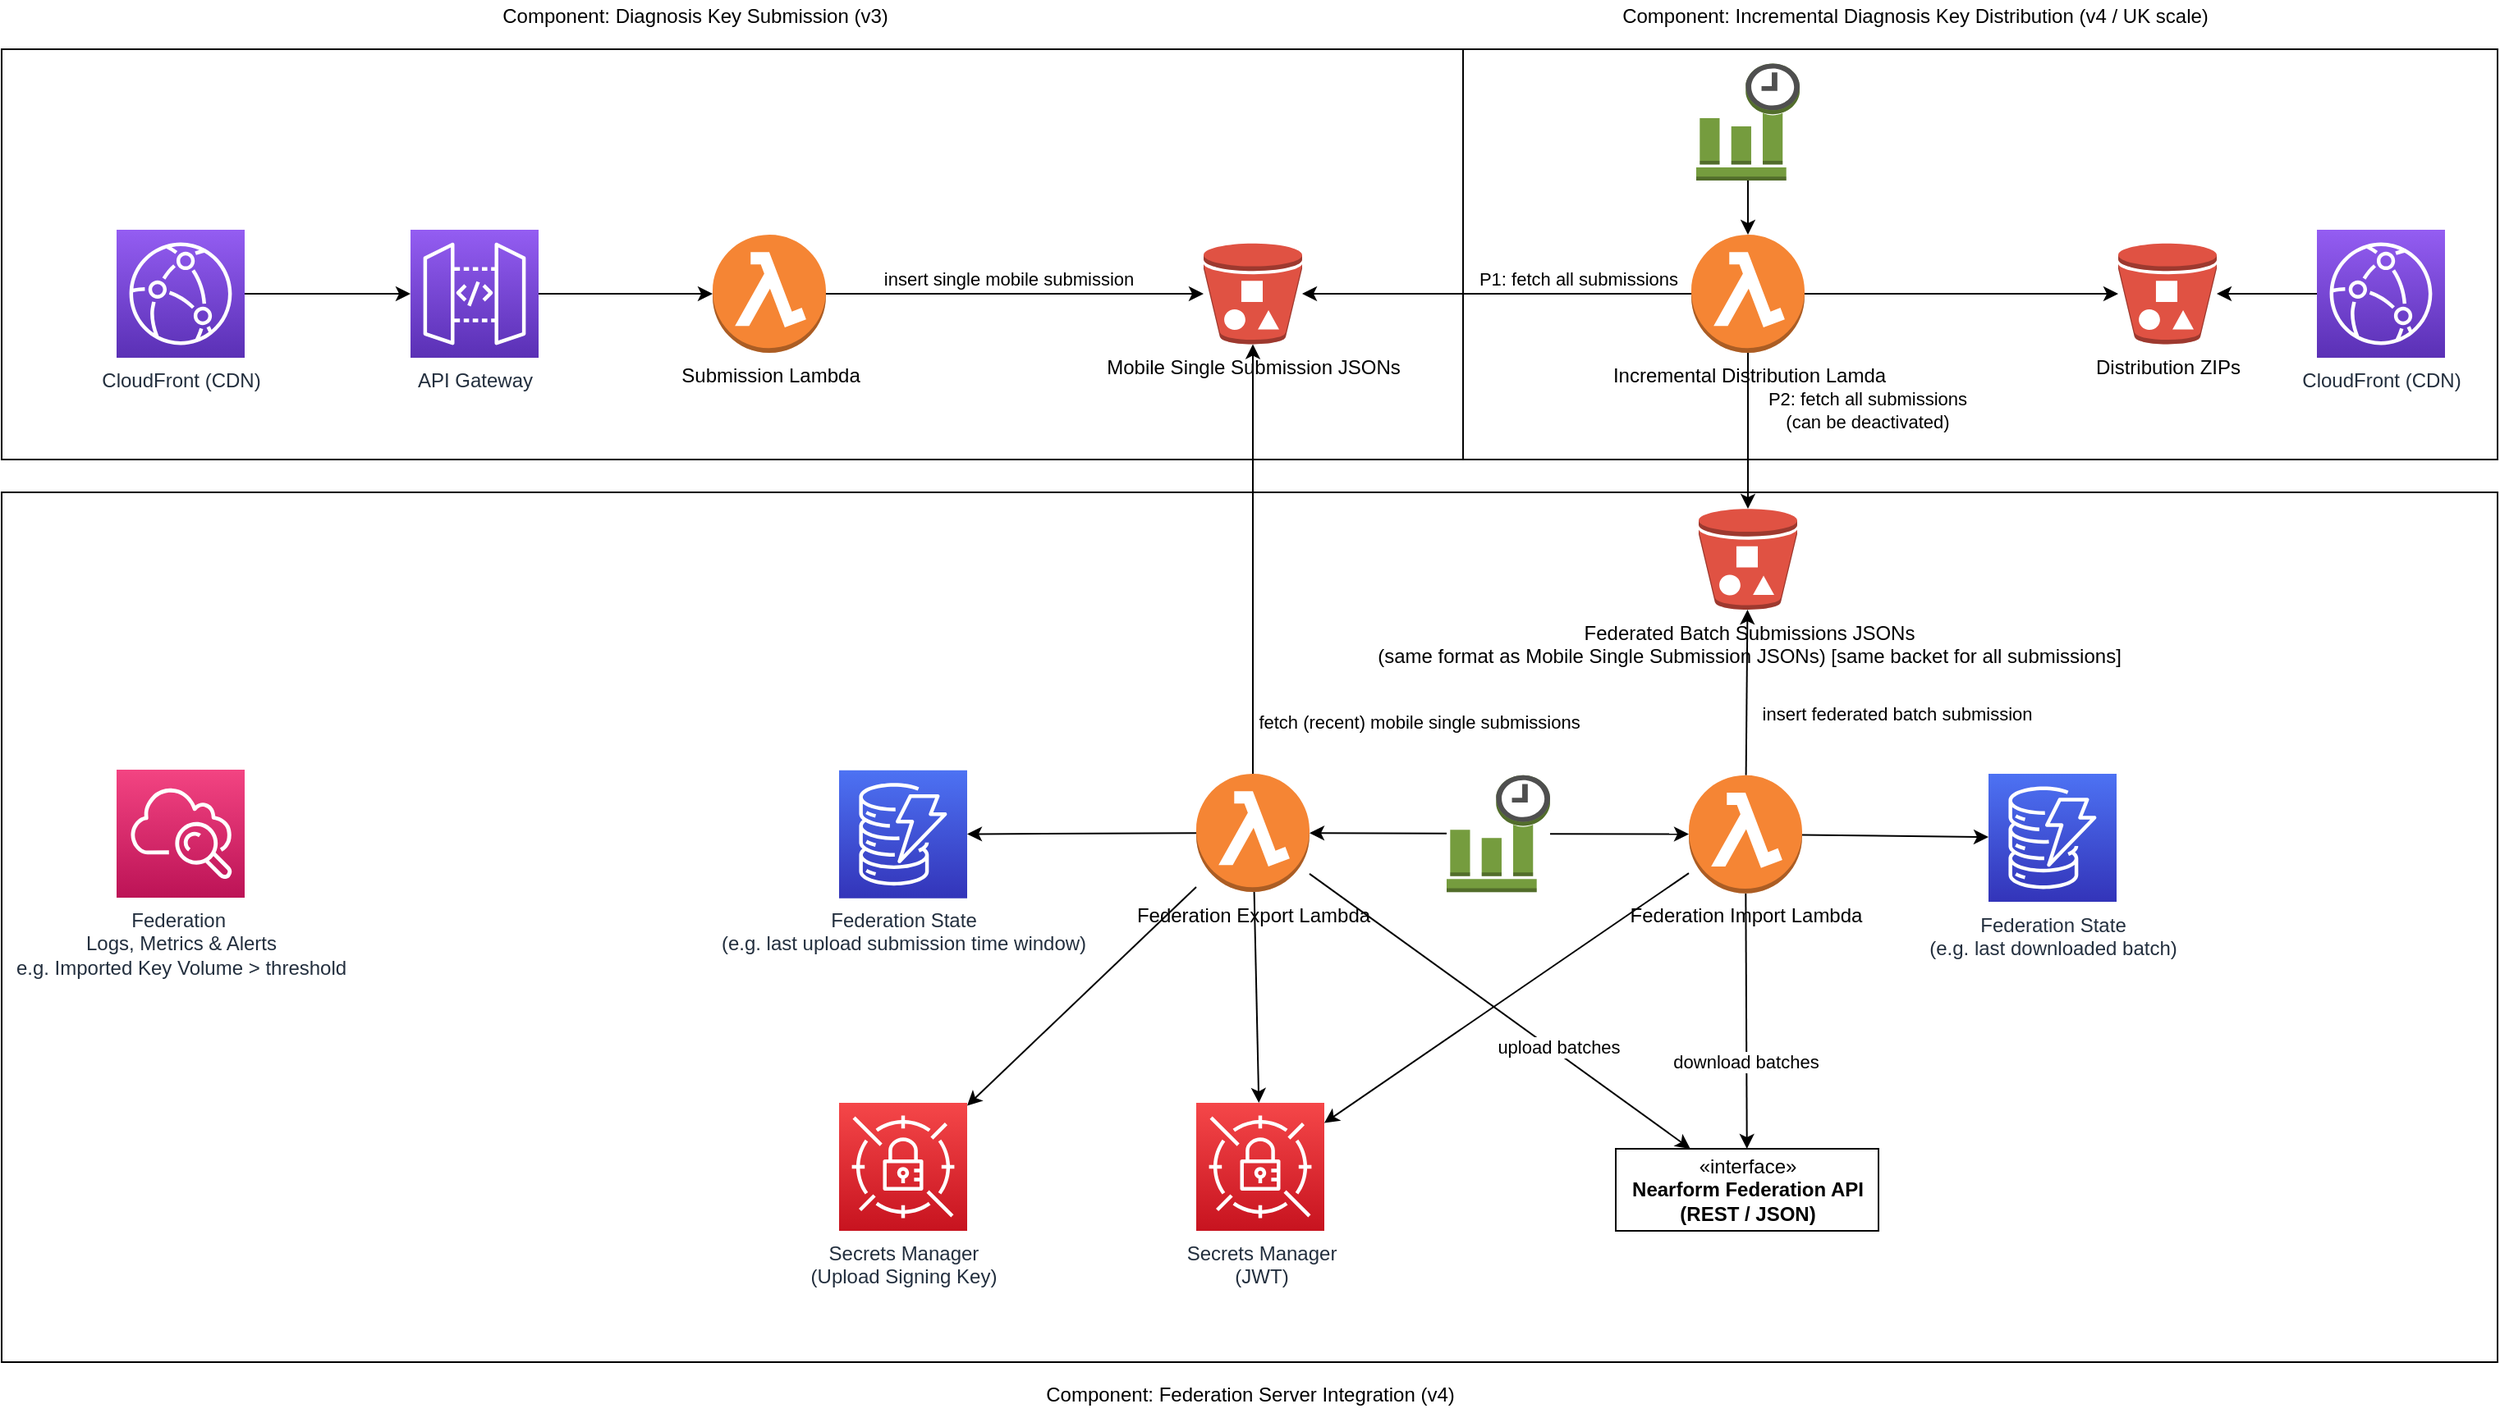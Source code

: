<mxfile version="13.4.6"><diagram id="crfa0KV32EPqpFoT5Qh6" name="Page-1"><mxGraphModel dx="3088" dy="1551" grid="1" gridSize="10" guides="1" tooltips="1" connect="1" arrows="1" fold="1" page="1" pageScale="1" pageWidth="1654" pageHeight="1169" math="0" shadow="0"><root><mxCell id="0"/><mxCell id="1" parent="0"/><mxCell id="RvMOJNN3JBTaC0_vIA4A-89" value="" style="rounded=0;whiteSpace=wrap;html=1;" vertex="1" parent="1"><mxGeometry x="67" y="460" width="1520" height="530" as="geometry"/></mxCell><mxCell id="RvMOJNN3JBTaC0_vIA4A-48" value="" style="rounded=0;whiteSpace=wrap;html=1;" vertex="1" parent="1"><mxGeometry x="957" y="190" width="630" height="250" as="geometry"/></mxCell><mxCell id="RvMOJNN3JBTaC0_vIA4A-49" value="" style="rounded=0;whiteSpace=wrap;html=1;" vertex="1" parent="1"><mxGeometry x="67" y="190" width="890" height="250" as="geometry"/></mxCell><mxCell id="RvMOJNN3JBTaC0_vIA4A-50" value="Federated Batch Submissions JSONs&lt;br&gt;(same format as Mobile Single Submission JSONs) [same backet for all submissions]" style="outlineConnect=0;dashed=0;verticalLabelPosition=bottom;verticalAlign=top;align=center;html=1;shape=mxgraph.aws3.bucket_with_objects;fillColor=#E05243;gradientColor=none;" vertex="1" parent="1"><mxGeometry x="1100.5" y="470" width="60" height="61.5" as="geometry"/></mxCell><mxCell id="RvMOJNN3JBTaC0_vIA4A-51" value="Distribution ZIPs" style="outlineConnect=0;dashed=0;verticalLabelPosition=bottom;verticalAlign=top;align=center;html=1;shape=mxgraph.aws3.bucket_with_objects;fillColor=#E05243;gradientColor=none;" vertex="1" parent="1"><mxGeometry x="1356" y="308.25" width="60" height="61.5" as="geometry"/></mxCell><mxCell id="RvMOJNN3JBTaC0_vIA4A-52" style="rounded=0;orthogonalLoop=1;jettySize=auto;html=1;" edge="1" parent="1" source="RvMOJNN3JBTaC0_vIA4A-53" target="RvMOJNN3JBTaC0_vIA4A-114"><mxGeometry relative="1" as="geometry"><mxPoint x="842" y="305" as="targetPoint"/></mxGeometry></mxCell><mxCell id="RvMOJNN3JBTaC0_vIA4A-85" value="insert single mobile submission" style="edgeLabel;html=1;align=center;verticalAlign=middle;resizable=0;points=[];" vertex="1" connectable="0" parent="RvMOJNN3JBTaC0_vIA4A-52"><mxGeometry x="0.001" y="-41" relative="1" as="geometry"><mxPoint x="-4" y="-50" as="offset"/></mxGeometry></mxCell><mxCell id="RvMOJNN3JBTaC0_vIA4A-53" value="Submission Lambda" style="outlineConnect=0;dashed=0;verticalLabelPosition=bottom;verticalAlign=top;align=center;html=1;shape=mxgraph.aws3.lambda_function;fillColor=#F58534;gradientColor=none;" vertex="1" parent="1"><mxGeometry x="500" y="303" width="69" height="72" as="geometry"/></mxCell><mxCell id="RvMOJNN3JBTaC0_vIA4A-54" style="rounded=0;orthogonalLoop=1;jettySize=auto;html=1;" edge="1" parent="1" source="RvMOJNN3JBTaC0_vIA4A-56" target="RvMOJNN3JBTaC0_vIA4A-50"><mxGeometry relative="1" as="geometry"/></mxCell><mxCell id="RvMOJNN3JBTaC0_vIA4A-79" value="P2: fetch all submissions&lt;br&gt;(can be deactivated)" style="edgeLabel;html=1;align=center;verticalAlign=middle;resizable=0;points=[];" vertex="1" connectable="0" parent="RvMOJNN3JBTaC0_vIA4A-54"><mxGeometry x="0.022" y="-1" relative="1" as="geometry"><mxPoint x="73.28" y="-14.08" as="offset"/></mxGeometry></mxCell><mxCell id="RvMOJNN3JBTaC0_vIA4A-55" style="edgeStyle=orthogonalEdgeStyle;rounded=0;orthogonalLoop=1;jettySize=auto;html=1;" edge="1" parent="1" source="RvMOJNN3JBTaC0_vIA4A-56" target="RvMOJNN3JBTaC0_vIA4A-51"><mxGeometry relative="1" as="geometry"/></mxCell><mxCell id="RvMOJNN3JBTaC0_vIA4A-56" value="Incremental Distribution Lamda" style="outlineConnect=0;dashed=0;verticalLabelPosition=bottom;verticalAlign=top;align=center;html=1;shape=mxgraph.aws3.lambda_function;fillColor=#F58534;gradientColor=none;" vertex="1" parent="1"><mxGeometry x="1096" y="303" width="69" height="72" as="geometry"/></mxCell><mxCell id="RvMOJNN3JBTaC0_vIA4A-57" style="edgeStyle=orthogonalEdgeStyle;rounded=0;orthogonalLoop=1;jettySize=auto;html=1;" edge="1" parent="1" source="RvMOJNN3JBTaC0_vIA4A-58" target="RvMOJNN3JBTaC0_vIA4A-53"><mxGeometry relative="1" as="geometry"/></mxCell><mxCell id="RvMOJNN3JBTaC0_vIA4A-58" value="API Gateway" style="outlineConnect=0;fontColor=#232F3E;gradientColor=#945DF2;gradientDirection=north;fillColor=#5A30B5;strokeColor=#ffffff;dashed=0;verticalLabelPosition=bottom;verticalAlign=top;align=center;html=1;fontSize=12;fontStyle=0;aspect=fixed;shape=mxgraph.aws4.resourceIcon;resIcon=mxgraph.aws4.api_gateway;" vertex="1" parent="1"><mxGeometry x="316" y="300" width="78" height="78" as="geometry"/></mxCell><mxCell id="RvMOJNN3JBTaC0_vIA4A-59" value="Component: Diagnosis Key Submission (v3)" style="text;html=1;align=center;verticalAlign=middle;resizable=0;points=[];autosize=1;" vertex="1" parent="1"><mxGeometry x="364" y="160" width="250" height="20" as="geometry"/></mxCell><mxCell id="RvMOJNN3JBTaC0_vIA4A-60" value="Component: Incremental Diagnosis Key Distribution (v4 / UK scale)" style="text;html=1;align=center;verticalAlign=middle;resizable=0;points=[];autosize=1;" vertex="1" parent="1"><mxGeometry x="1047" y="160" width="370" height="20" as="geometry"/></mxCell><mxCell id="RvMOJNN3JBTaC0_vIA4A-61" style="edgeStyle=orthogonalEdgeStyle;rounded=0;orthogonalLoop=1;jettySize=auto;html=1;" edge="1" parent="1" source="RvMOJNN3JBTaC0_vIA4A-62" target="RvMOJNN3JBTaC0_vIA4A-58"><mxGeometry relative="1" as="geometry"/></mxCell><mxCell id="RvMOJNN3JBTaC0_vIA4A-62" value="CloudFront (CDN)" style="outlineConnect=0;fontColor=#232F3E;gradientColor=#945DF2;gradientDirection=north;fillColor=#5A30B5;strokeColor=#ffffff;dashed=0;verticalLabelPosition=bottom;verticalAlign=top;align=center;html=1;fontSize=12;fontStyle=0;aspect=fixed;shape=mxgraph.aws4.resourceIcon;resIcon=mxgraph.aws4.cloudfront;" vertex="1" parent="1"><mxGeometry x="137" y="300" width="78" height="78" as="geometry"/></mxCell><mxCell id="RvMOJNN3JBTaC0_vIA4A-63" style="edgeStyle=orthogonalEdgeStyle;rounded=0;orthogonalLoop=1;jettySize=auto;html=1;" edge="1" parent="1" source="RvMOJNN3JBTaC0_vIA4A-64" target="RvMOJNN3JBTaC0_vIA4A-56"><mxGeometry relative="1" as="geometry"/></mxCell><mxCell id="RvMOJNN3JBTaC0_vIA4A-64" value="" style="outlineConnect=0;dashed=0;verticalLabelPosition=bottom;verticalAlign=top;align=center;html=1;shape=mxgraph.aws3.event_time_based;fillColor=#759C3E;gradientColor=none;" vertex="1" parent="1"><mxGeometry x="1099" y="198.75" width="63" height="71.25" as="geometry"/></mxCell><mxCell id="RvMOJNN3JBTaC0_vIA4A-69" style="edgeStyle=none;rounded=0;orthogonalLoop=1;jettySize=auto;html=1;" edge="1" parent="1" source="RvMOJNN3JBTaC0_vIA4A-65" target="RvMOJNN3JBTaC0_vIA4A-50"><mxGeometry relative="1" as="geometry"/></mxCell><mxCell id="RvMOJNN3JBTaC0_vIA4A-81" value="insert federated batch submission" style="edgeLabel;html=1;align=center;verticalAlign=middle;resizable=0;points=[];" vertex="1" connectable="0" parent="RvMOJNN3JBTaC0_vIA4A-69"><mxGeometry x="-0.466" y="1" relative="1" as="geometry"><mxPoint x="92" y="-10.38" as="offset"/></mxGeometry></mxCell><mxCell id="RvMOJNN3JBTaC0_vIA4A-71" style="edgeStyle=none;rounded=0;orthogonalLoop=1;jettySize=auto;html=1;" edge="1" parent="1" source="RvMOJNN3JBTaC0_vIA4A-65" target="RvMOJNN3JBTaC0_vIA4A-70"><mxGeometry relative="1" as="geometry"/></mxCell><mxCell id="RvMOJNN3JBTaC0_vIA4A-83" value="download batches" style="edgeLabel;html=1;align=center;verticalAlign=middle;resizable=0;points=[];" vertex="1" connectable="0" parent="RvMOJNN3JBTaC0_vIA4A-71"><mxGeometry x="0.318" y="-1" relative="1" as="geometry"><mxPoint as="offset"/></mxGeometry></mxCell><mxCell id="RvMOJNN3JBTaC0_vIA4A-88" style="edgeStyle=none;rounded=0;orthogonalLoop=1;jettySize=auto;html=1;" edge="1" parent="1" source="RvMOJNN3JBTaC0_vIA4A-65" target="RvMOJNN3JBTaC0_vIA4A-86"><mxGeometry relative="1" as="geometry"/></mxCell><mxCell id="RvMOJNN3JBTaC0_vIA4A-124" style="edgeStyle=none;rounded=0;orthogonalLoop=1;jettySize=auto;html=1;" edge="1" parent="1" source="RvMOJNN3JBTaC0_vIA4A-65" target="RvMOJNN3JBTaC0_vIA4A-122"><mxGeometry relative="1" as="geometry"/></mxCell><mxCell id="RvMOJNN3JBTaC0_vIA4A-65" value="Federation Import Lambda" style="outlineConnect=0;dashed=0;verticalLabelPosition=bottom;verticalAlign=top;align=center;html=1;shape=mxgraph.aws3.lambda_function;fillColor=#F58534;gradientColor=none;" vertex="1" parent="1"><mxGeometry x="1094.5" y="632.38" width="69" height="72" as="geometry"/></mxCell><mxCell id="RvMOJNN3JBTaC0_vIA4A-70" value="«interface»&lt;br&gt;&lt;b&gt;Nearform Federation API&lt;br&gt;(REST / JSON)&lt;br&gt;&lt;/b&gt;" style="html=1;" vertex="1" parent="1"><mxGeometry x="1050" y="860" width="160" height="50" as="geometry"/></mxCell><mxCell id="RvMOJNN3JBTaC0_vIA4A-76" style="edgeStyle=none;rounded=0;orthogonalLoop=1;jettySize=auto;html=1;" edge="1" parent="1" source="RvMOJNN3JBTaC0_vIA4A-72" target="RvMOJNN3JBTaC0_vIA4A-70"><mxGeometry relative="1" as="geometry"/></mxCell><mxCell id="RvMOJNN3JBTaC0_vIA4A-84" value="upload batches" style="edgeLabel;html=1;align=center;verticalAlign=middle;resizable=0;points=[];" vertex="1" connectable="0" parent="RvMOJNN3JBTaC0_vIA4A-76"><mxGeometry x="0.29" y="3" relative="1" as="geometry"><mxPoint as="offset"/></mxGeometry></mxCell><mxCell id="RvMOJNN3JBTaC0_vIA4A-80" style="edgeStyle=none;rounded=0;orthogonalLoop=1;jettySize=auto;html=1;" edge="1" parent="1" source="RvMOJNN3JBTaC0_vIA4A-72" target="RvMOJNN3JBTaC0_vIA4A-114"><mxGeometry relative="1" as="geometry"/></mxCell><mxCell id="RvMOJNN3JBTaC0_vIA4A-82" value="fetch (recent) mobile single submissions" style="edgeLabel;html=1;align=center;verticalAlign=middle;resizable=0;points=[];" vertex="1" connectable="0" parent="RvMOJNN3JBTaC0_vIA4A-80"><mxGeometry x="-0.402" relative="1" as="geometry"><mxPoint x="101" y="46.5" as="offset"/></mxGeometry></mxCell><mxCell id="RvMOJNN3JBTaC0_vIA4A-113" style="edgeStyle=none;rounded=0;orthogonalLoop=1;jettySize=auto;html=1;" edge="1" parent="1" source="RvMOJNN3JBTaC0_vIA4A-72" target="RvMOJNN3JBTaC0_vIA4A-112"><mxGeometry relative="1" as="geometry"/></mxCell><mxCell id="RvMOJNN3JBTaC0_vIA4A-121" style="edgeStyle=none;rounded=0;orthogonalLoop=1;jettySize=auto;html=1;" edge="1" parent="1" source="RvMOJNN3JBTaC0_vIA4A-72" target="RvMOJNN3JBTaC0_vIA4A-120"><mxGeometry relative="1" as="geometry"/></mxCell><mxCell id="RvMOJNN3JBTaC0_vIA4A-123" style="edgeStyle=none;rounded=0;orthogonalLoop=1;jettySize=auto;html=1;" edge="1" parent="1" source="RvMOJNN3JBTaC0_vIA4A-72" target="RvMOJNN3JBTaC0_vIA4A-122"><mxGeometry relative="1" as="geometry"/></mxCell><mxCell id="RvMOJNN3JBTaC0_vIA4A-72" value="Federation Export Lambda" style="outlineConnect=0;dashed=0;verticalLabelPosition=bottom;verticalAlign=top;align=center;html=1;shape=mxgraph.aws3.lambda_function;fillColor=#F58534;gradientColor=none;" vertex="1" parent="1"><mxGeometry x="794.5" y="631.5" width="69" height="72" as="geometry"/></mxCell><mxCell id="RvMOJNN3JBTaC0_vIA4A-74" style="edgeStyle=none;rounded=0;orthogonalLoop=1;jettySize=auto;html=1;" edge="1" parent="1" source="RvMOJNN3JBTaC0_vIA4A-73" target="RvMOJNN3JBTaC0_vIA4A-72"><mxGeometry relative="1" as="geometry"/></mxCell><mxCell id="RvMOJNN3JBTaC0_vIA4A-87" style="edgeStyle=none;rounded=0;orthogonalLoop=1;jettySize=auto;html=1;" edge="1" parent="1" source="RvMOJNN3JBTaC0_vIA4A-73" target="RvMOJNN3JBTaC0_vIA4A-65"><mxGeometry relative="1" as="geometry"/></mxCell><mxCell id="RvMOJNN3JBTaC0_vIA4A-73" value="" style="outlineConnect=0;dashed=0;verticalLabelPosition=bottom;verticalAlign=top;align=center;html=1;shape=mxgraph.aws3.event_time_based;fillColor=#759C3E;gradientColor=none;" vertex="1" parent="1"><mxGeometry x="947" y="632.38" width="63" height="71.25" as="geometry"/></mxCell><mxCell id="RvMOJNN3JBTaC0_vIA4A-86" value="Federation State&lt;br&gt;(e.g. last downloaded batch)" style="outlineConnect=0;fontColor=#232F3E;gradientColor=#4D72F3;gradientDirection=north;fillColor=#3334B9;strokeColor=#ffffff;dashed=0;verticalLabelPosition=bottom;verticalAlign=top;align=center;html=1;fontSize=12;fontStyle=0;aspect=fixed;shape=mxgraph.aws4.resourceIcon;resIcon=mxgraph.aws4.dynamodb;" vertex="1" parent="1"><mxGeometry x="1277" y="631.5" width="78" height="78" as="geometry"/></mxCell><mxCell id="RvMOJNN3JBTaC0_vIA4A-90" value="Component: Federation Server&amp;nbsp;Integration (v4)" style="text;html=1;align=center;verticalAlign=middle;resizable=0;points=[];autosize=1;" vertex="1" parent="1"><mxGeometry x="697" y="1000" width="260" height="20" as="geometry"/></mxCell><mxCell id="RvMOJNN3JBTaC0_vIA4A-111" value="Federation&amp;nbsp;&lt;br&gt;Logs, Metrics &amp;amp; Alerts&lt;br&gt;e.g. Imported Key Volume &amp;gt; threshold" style="outlineConnect=0;fontColor=#232F3E;gradientColor=#F34482;gradientDirection=north;fillColor=#BC1356;strokeColor=#ffffff;dashed=0;verticalLabelPosition=bottom;verticalAlign=top;align=center;html=1;fontSize=12;fontStyle=0;aspect=fixed;shape=mxgraph.aws4.resourceIcon;resIcon=mxgraph.aws4.cloudwatch;" vertex="1" parent="1"><mxGeometry x="137" y="629" width="78" height="78" as="geometry"/></mxCell><mxCell id="RvMOJNN3JBTaC0_vIA4A-112" value="Federation State&lt;br&gt;(e.g. last upload submission time window)" style="outlineConnect=0;fontColor=#232F3E;gradientColor=#4D72F3;gradientDirection=north;fillColor=#3334B9;strokeColor=#ffffff;dashed=0;verticalLabelPosition=bottom;verticalAlign=top;align=center;html=1;fontSize=12;fontStyle=0;aspect=fixed;shape=mxgraph.aws4.resourceIcon;resIcon=mxgraph.aws4.dynamodb;" vertex="1" parent="1"><mxGeometry x="577" y="629.38" width="78" height="78" as="geometry"/></mxCell><mxCell id="RvMOJNN3JBTaC0_vIA4A-114" value="Mobile Single Submission JSONs&lt;br&gt;" style="outlineConnect=0;dashed=0;verticalLabelPosition=bottom;verticalAlign=top;align=center;html=1;shape=mxgraph.aws3.bucket_with_objects;fillColor=#E05243;gradientColor=none;" vertex="1" parent="1"><mxGeometry x="799" y="308.25" width="60" height="61.5" as="geometry"/></mxCell><mxCell id="RvMOJNN3JBTaC0_vIA4A-115" style="rounded=0;orthogonalLoop=1;jettySize=auto;html=1;" edge="1" parent="1" source="RvMOJNN3JBTaC0_vIA4A-56" target="RvMOJNN3JBTaC0_vIA4A-114"><mxGeometry relative="1" as="geometry"><mxPoint x="1106" y="349.0" as="sourcePoint"/><mxPoint x="916" y="349.091" as="targetPoint"/></mxGeometry></mxCell><mxCell id="RvMOJNN3JBTaC0_vIA4A-116" value="P1: fetch all submissions" style="edgeLabel;html=1;align=center;verticalAlign=middle;resizable=0;points=[];" vertex="1" connectable="0" parent="RvMOJNN3JBTaC0_vIA4A-115"><mxGeometry x="0.022" y="-1" relative="1" as="geometry"><mxPoint x="51.91" y="-8" as="offset"/></mxGeometry></mxCell><mxCell id="RvMOJNN3JBTaC0_vIA4A-119" style="edgeStyle=none;rounded=0;orthogonalLoop=1;jettySize=auto;html=1;" edge="1" parent="1" source="RvMOJNN3JBTaC0_vIA4A-118" target="RvMOJNN3JBTaC0_vIA4A-51"><mxGeometry relative="1" as="geometry"/></mxCell><mxCell id="RvMOJNN3JBTaC0_vIA4A-118" value="CloudFront (CDN)" style="outlineConnect=0;fontColor=#232F3E;gradientColor=#945DF2;gradientDirection=north;fillColor=#5A30B5;strokeColor=#ffffff;dashed=0;verticalLabelPosition=bottom;verticalAlign=top;align=center;html=1;fontSize=12;fontStyle=0;aspect=fixed;shape=mxgraph.aws4.resourceIcon;resIcon=mxgraph.aws4.cloudfront;" vertex="1" parent="1"><mxGeometry x="1477" y="300" width="78" height="78" as="geometry"/></mxCell><mxCell id="RvMOJNN3JBTaC0_vIA4A-120" value="Secrets Manager&lt;br&gt;(Upload Signing Key)" style="outlineConnect=0;fontColor=#232F3E;gradientColor=#F54749;gradientDirection=north;fillColor=#C7131F;strokeColor=#ffffff;dashed=0;verticalLabelPosition=bottom;verticalAlign=top;align=center;html=1;fontSize=12;fontStyle=0;aspect=fixed;shape=mxgraph.aws4.resourceIcon;resIcon=mxgraph.aws4.secrets_manager;" vertex="1" parent="1"><mxGeometry x="577" y="832" width="78" height="78" as="geometry"/></mxCell><mxCell id="RvMOJNN3JBTaC0_vIA4A-122" value="Secrets Manager&lt;br&gt;(JWT)" style="outlineConnect=0;fontColor=#232F3E;gradientColor=#F54749;gradientDirection=north;fillColor=#C7131F;strokeColor=#ffffff;dashed=0;verticalLabelPosition=bottom;verticalAlign=top;align=center;html=1;fontSize=12;fontStyle=0;aspect=fixed;shape=mxgraph.aws4.resourceIcon;resIcon=mxgraph.aws4.secrets_manager;" vertex="1" parent="1"><mxGeometry x="794.5" y="832" width="78" height="78" as="geometry"/></mxCell></root></mxGraphModel></diagram></mxfile>